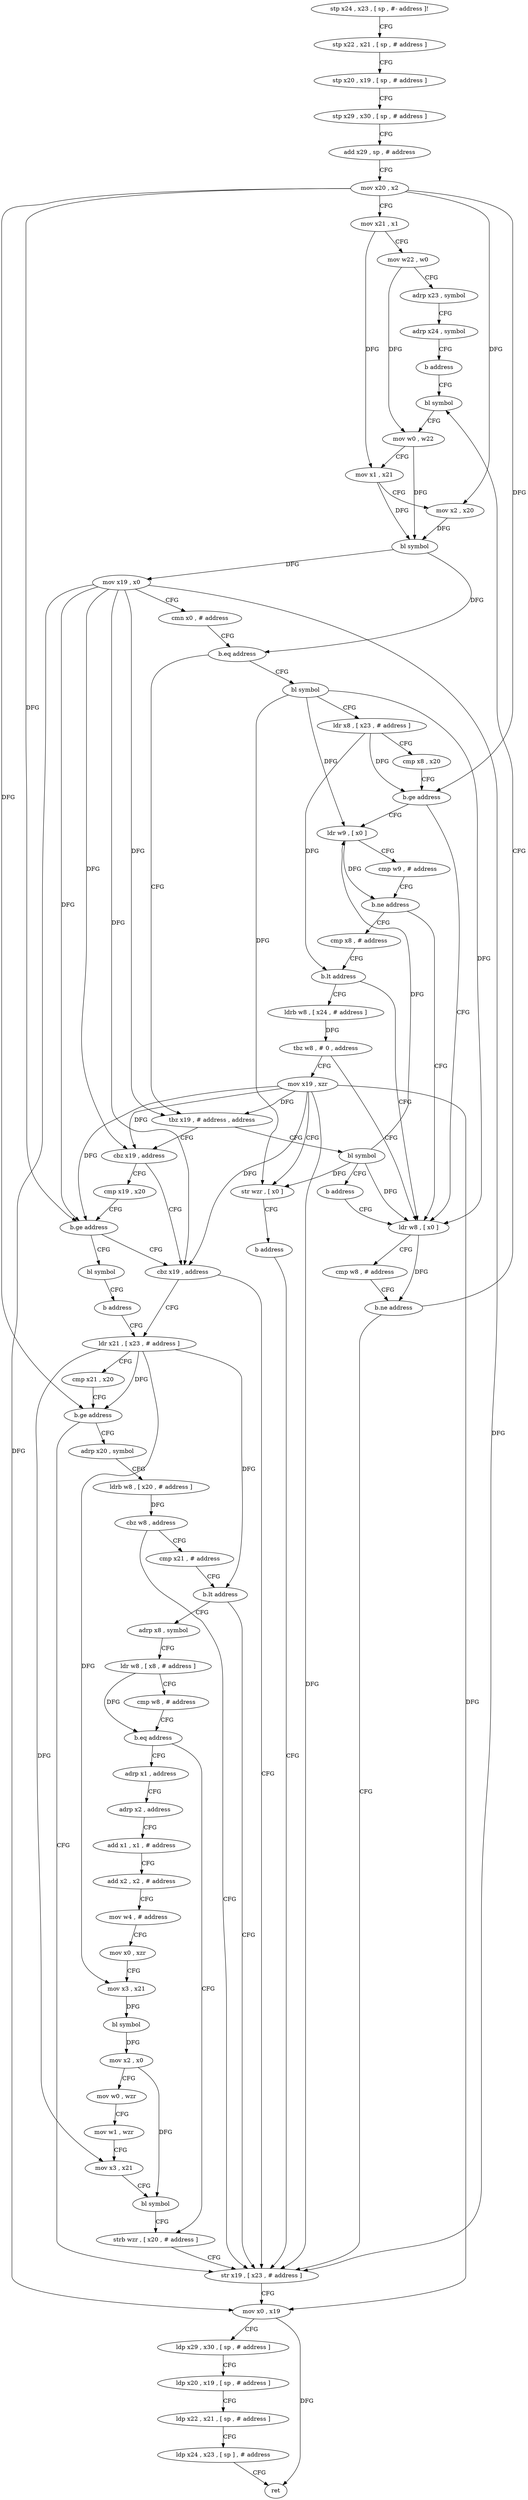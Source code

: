 digraph "func" {
"4213144" [label = "stp x24 , x23 , [ sp , #- address ]!" ]
"4213148" [label = "stp x22 , x21 , [ sp , # address ]" ]
"4213152" [label = "stp x20 , x19 , [ sp , # address ]" ]
"4213156" [label = "stp x29 , x30 , [ sp , # address ]" ]
"4213160" [label = "add x29 , sp , # address" ]
"4213164" [label = "mov x20 , x2" ]
"4213168" [label = "mov x21 , x1" ]
"4213172" [label = "mov w22 , w0" ]
"4213176" [label = "adrp x23 , symbol" ]
"4213180" [label = "adrp x24 , symbol" ]
"4213184" [label = "b address" ]
"4213200" [label = "bl symbol" ]
"4213204" [label = "mov w0 , w22" ]
"4213208" [label = "mov x1 , x21" ]
"4213212" [label = "mov x2 , x20" ]
"4213216" [label = "bl symbol" ]
"4213220" [label = "mov x19 , x0" ]
"4213224" [label = "cmn x0 , # address" ]
"4213228" [label = "b.eq address" ]
"4213244" [label = "bl symbol" ]
"4213232" [label = "tbz x19 , # address , address" ]
"4213248" [label = "ldr x8 , [ x23 , # address ]" ]
"4213252" [label = "cmp x8 , x20" ]
"4213256" [label = "b.ge address" ]
"4213188" [label = "ldr w8 , [ x0 ]" ]
"4213260" [label = "ldr w9 , [ x0 ]" ]
"4213300" [label = "cbz x19 , address" ]
"4213236" [label = "bl symbol" ]
"4213192" [label = "cmp w8 , # address" ]
"4213196" [label = "b.ne address" ]
"4213428" [label = "str x19 , [ x23 , # address ]" ]
"4213264" [label = "cmp w9 , # address" ]
"4213268" [label = "b.ne address" ]
"4213272" [label = "cmp x8 , # address" ]
"4213320" [label = "cbz x19 , address" ]
"4213304" [label = "cmp x19 , x20" ]
"4213240" [label = "b address" ]
"4213432" [label = "mov x0 , x19" ]
"4213436" [label = "ldp x29 , x30 , [ sp , # address ]" ]
"4213440" [label = "ldp x20 , x19 , [ sp , # address ]" ]
"4213444" [label = "ldp x22 , x21 , [ sp , # address ]" ]
"4213448" [label = "ldp x24 , x23 , [ sp ] , # address" ]
"4213452" [label = "ret" ]
"4213276" [label = "b.lt address" ]
"4213280" [label = "ldrb w8 , [ x24 , # address ]" ]
"4213324" [label = "ldr x21 , [ x23 , # address ]" ]
"4213308" [label = "b.ge address" ]
"4213312" [label = "bl symbol" ]
"4213284" [label = "tbz w8 , # 0 , address" ]
"4213288" [label = "mov x19 , xzr" ]
"4213328" [label = "cmp x21 , x20" ]
"4213332" [label = "b.ge address" ]
"4213336" [label = "adrp x20 , symbol" ]
"4213316" [label = "b address" ]
"4213292" [label = "str wzr , [ x0 ]" ]
"4213296" [label = "b address" ]
"4213340" [label = "ldrb w8 , [ x20 , # address ]" ]
"4213344" [label = "cbz w8 , address" ]
"4213348" [label = "cmp x21 , # address" ]
"4213352" [label = "b.lt address" ]
"4213356" [label = "adrp x8 , symbol" ]
"4213360" [label = "ldr w8 , [ x8 , # address ]" ]
"4213364" [label = "cmp w8 , # address" ]
"4213368" [label = "b.eq address" ]
"4213424" [label = "strb wzr , [ x20 , # address ]" ]
"4213372" [label = "adrp x1 , address" ]
"4213376" [label = "adrp x2 , address" ]
"4213380" [label = "add x1 , x1 , # address" ]
"4213384" [label = "add x2 , x2 , # address" ]
"4213388" [label = "mov w4 , # address" ]
"4213392" [label = "mov x0 , xzr" ]
"4213396" [label = "mov x3 , x21" ]
"4213400" [label = "bl symbol" ]
"4213404" [label = "mov x2 , x0" ]
"4213408" [label = "mov w0 , wzr" ]
"4213412" [label = "mov w1 , wzr" ]
"4213416" [label = "mov x3 , x21" ]
"4213420" [label = "bl symbol" ]
"4213144" -> "4213148" [ label = "CFG" ]
"4213148" -> "4213152" [ label = "CFG" ]
"4213152" -> "4213156" [ label = "CFG" ]
"4213156" -> "4213160" [ label = "CFG" ]
"4213160" -> "4213164" [ label = "CFG" ]
"4213164" -> "4213168" [ label = "CFG" ]
"4213164" -> "4213212" [ label = "DFG" ]
"4213164" -> "4213256" [ label = "DFG" ]
"4213164" -> "4213308" [ label = "DFG" ]
"4213164" -> "4213332" [ label = "DFG" ]
"4213168" -> "4213172" [ label = "CFG" ]
"4213168" -> "4213208" [ label = "DFG" ]
"4213172" -> "4213176" [ label = "CFG" ]
"4213172" -> "4213204" [ label = "DFG" ]
"4213176" -> "4213180" [ label = "CFG" ]
"4213180" -> "4213184" [ label = "CFG" ]
"4213184" -> "4213200" [ label = "CFG" ]
"4213200" -> "4213204" [ label = "CFG" ]
"4213204" -> "4213208" [ label = "CFG" ]
"4213204" -> "4213216" [ label = "DFG" ]
"4213208" -> "4213212" [ label = "CFG" ]
"4213208" -> "4213216" [ label = "DFG" ]
"4213212" -> "4213216" [ label = "DFG" ]
"4213216" -> "4213220" [ label = "DFG" ]
"4213216" -> "4213228" [ label = "DFG" ]
"4213220" -> "4213224" [ label = "CFG" ]
"4213220" -> "4213232" [ label = "DFG" ]
"4213220" -> "4213300" [ label = "DFG" ]
"4213220" -> "4213428" [ label = "DFG" ]
"4213220" -> "4213432" [ label = "DFG" ]
"4213220" -> "4213320" [ label = "DFG" ]
"4213220" -> "4213308" [ label = "DFG" ]
"4213224" -> "4213228" [ label = "CFG" ]
"4213228" -> "4213244" [ label = "CFG" ]
"4213228" -> "4213232" [ label = "CFG" ]
"4213244" -> "4213248" [ label = "CFG" ]
"4213244" -> "4213188" [ label = "DFG" ]
"4213244" -> "4213260" [ label = "DFG" ]
"4213244" -> "4213292" [ label = "DFG" ]
"4213232" -> "4213300" [ label = "CFG" ]
"4213232" -> "4213236" [ label = "CFG" ]
"4213248" -> "4213252" [ label = "CFG" ]
"4213248" -> "4213256" [ label = "DFG" ]
"4213248" -> "4213276" [ label = "DFG" ]
"4213252" -> "4213256" [ label = "CFG" ]
"4213256" -> "4213188" [ label = "CFG" ]
"4213256" -> "4213260" [ label = "CFG" ]
"4213188" -> "4213192" [ label = "CFG" ]
"4213188" -> "4213196" [ label = "DFG" ]
"4213260" -> "4213264" [ label = "CFG" ]
"4213260" -> "4213268" [ label = "DFG" ]
"4213300" -> "4213320" [ label = "CFG" ]
"4213300" -> "4213304" [ label = "CFG" ]
"4213236" -> "4213240" [ label = "CFG" ]
"4213236" -> "4213188" [ label = "DFG" ]
"4213236" -> "4213260" [ label = "DFG" ]
"4213236" -> "4213292" [ label = "DFG" ]
"4213192" -> "4213196" [ label = "CFG" ]
"4213196" -> "4213428" [ label = "CFG" ]
"4213196" -> "4213200" [ label = "CFG" ]
"4213428" -> "4213432" [ label = "CFG" ]
"4213264" -> "4213268" [ label = "CFG" ]
"4213268" -> "4213188" [ label = "CFG" ]
"4213268" -> "4213272" [ label = "CFG" ]
"4213272" -> "4213276" [ label = "CFG" ]
"4213320" -> "4213428" [ label = "CFG" ]
"4213320" -> "4213324" [ label = "CFG" ]
"4213304" -> "4213308" [ label = "CFG" ]
"4213240" -> "4213188" [ label = "CFG" ]
"4213432" -> "4213436" [ label = "CFG" ]
"4213432" -> "4213452" [ label = "DFG" ]
"4213436" -> "4213440" [ label = "CFG" ]
"4213440" -> "4213444" [ label = "CFG" ]
"4213444" -> "4213448" [ label = "CFG" ]
"4213448" -> "4213452" [ label = "CFG" ]
"4213276" -> "4213188" [ label = "CFG" ]
"4213276" -> "4213280" [ label = "CFG" ]
"4213280" -> "4213284" [ label = "DFG" ]
"4213324" -> "4213328" [ label = "CFG" ]
"4213324" -> "4213332" [ label = "DFG" ]
"4213324" -> "4213352" [ label = "DFG" ]
"4213324" -> "4213396" [ label = "DFG" ]
"4213324" -> "4213416" [ label = "DFG" ]
"4213308" -> "4213320" [ label = "CFG" ]
"4213308" -> "4213312" [ label = "CFG" ]
"4213312" -> "4213316" [ label = "CFG" ]
"4213284" -> "4213188" [ label = "CFG" ]
"4213284" -> "4213288" [ label = "CFG" ]
"4213288" -> "4213292" [ label = "CFG" ]
"4213288" -> "4213232" [ label = "DFG" ]
"4213288" -> "4213300" [ label = "DFG" ]
"4213288" -> "4213428" [ label = "DFG" ]
"4213288" -> "4213432" [ label = "DFG" ]
"4213288" -> "4213320" [ label = "DFG" ]
"4213288" -> "4213308" [ label = "DFG" ]
"4213328" -> "4213332" [ label = "CFG" ]
"4213332" -> "4213428" [ label = "CFG" ]
"4213332" -> "4213336" [ label = "CFG" ]
"4213336" -> "4213340" [ label = "CFG" ]
"4213316" -> "4213324" [ label = "CFG" ]
"4213292" -> "4213296" [ label = "CFG" ]
"4213296" -> "4213428" [ label = "CFG" ]
"4213340" -> "4213344" [ label = "DFG" ]
"4213344" -> "4213428" [ label = "CFG" ]
"4213344" -> "4213348" [ label = "CFG" ]
"4213348" -> "4213352" [ label = "CFG" ]
"4213352" -> "4213428" [ label = "CFG" ]
"4213352" -> "4213356" [ label = "CFG" ]
"4213356" -> "4213360" [ label = "CFG" ]
"4213360" -> "4213364" [ label = "CFG" ]
"4213360" -> "4213368" [ label = "DFG" ]
"4213364" -> "4213368" [ label = "CFG" ]
"4213368" -> "4213424" [ label = "CFG" ]
"4213368" -> "4213372" [ label = "CFG" ]
"4213424" -> "4213428" [ label = "CFG" ]
"4213372" -> "4213376" [ label = "CFG" ]
"4213376" -> "4213380" [ label = "CFG" ]
"4213380" -> "4213384" [ label = "CFG" ]
"4213384" -> "4213388" [ label = "CFG" ]
"4213388" -> "4213392" [ label = "CFG" ]
"4213392" -> "4213396" [ label = "CFG" ]
"4213396" -> "4213400" [ label = "DFG" ]
"4213400" -> "4213404" [ label = "DFG" ]
"4213404" -> "4213408" [ label = "CFG" ]
"4213404" -> "4213420" [ label = "DFG" ]
"4213408" -> "4213412" [ label = "CFG" ]
"4213412" -> "4213416" [ label = "CFG" ]
"4213416" -> "4213420" [ label = "CFG" ]
"4213420" -> "4213424" [ label = "CFG" ]
}
